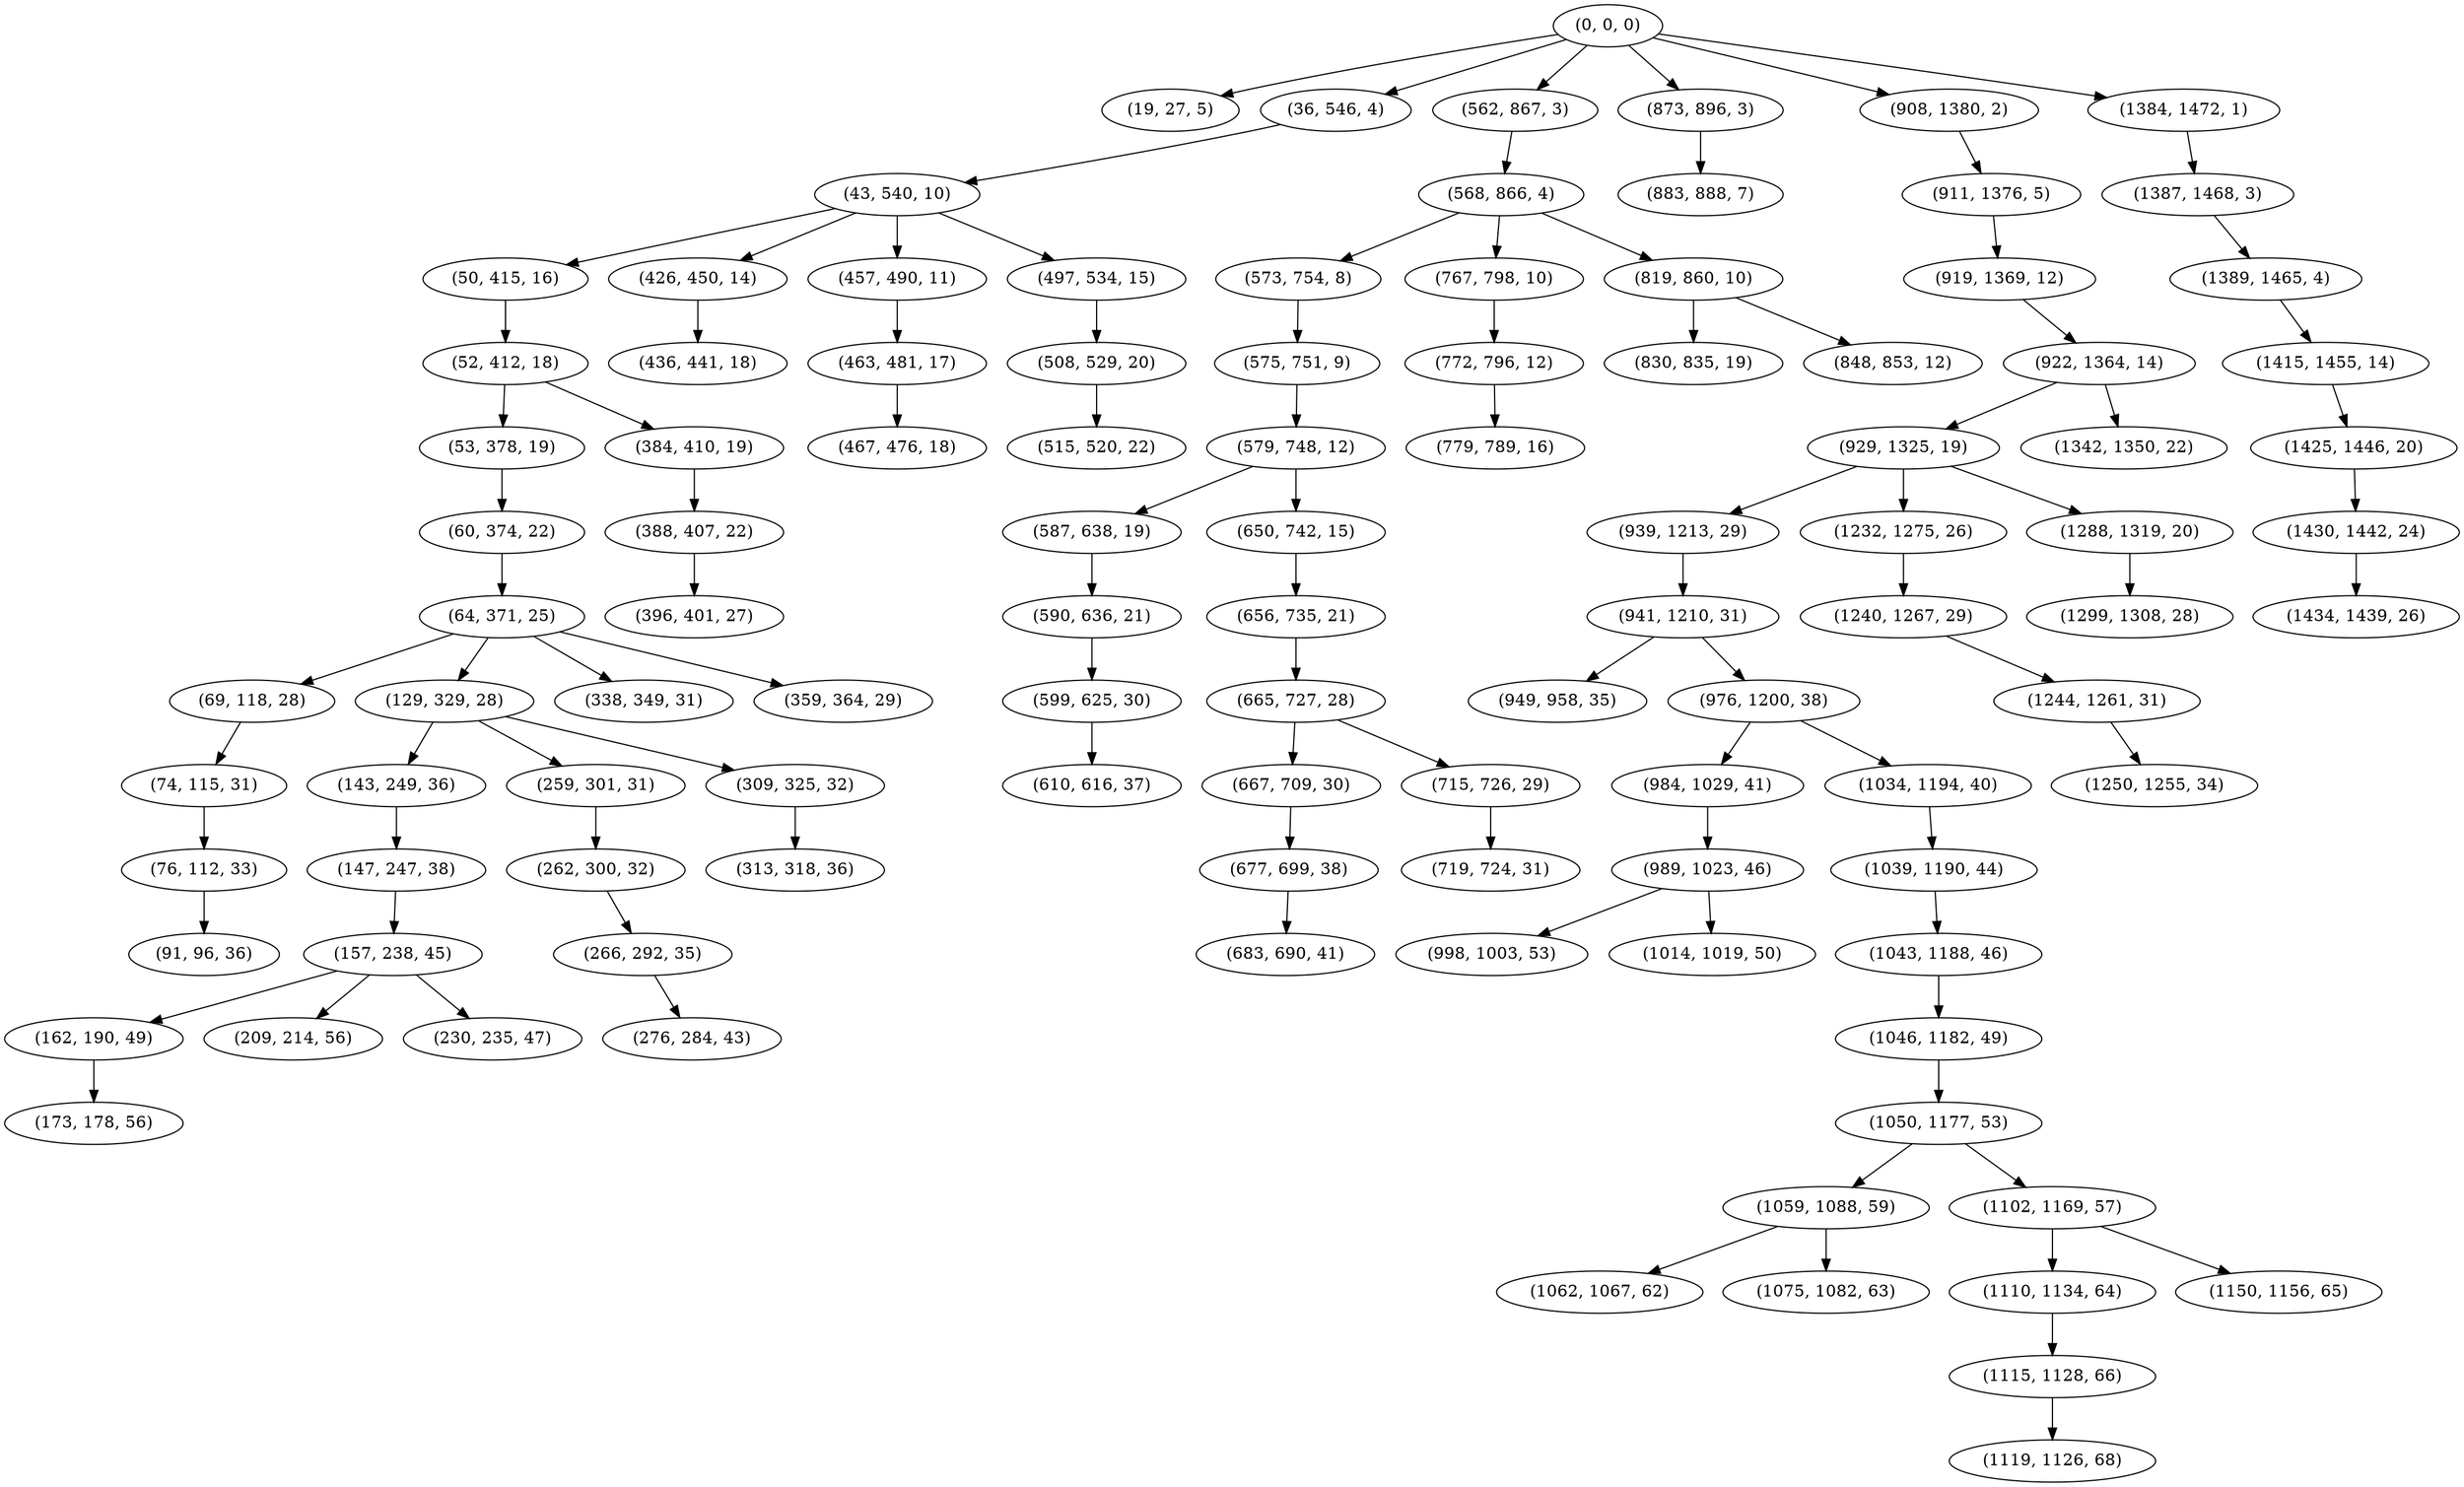 digraph tree {
    "(0, 0, 0)";
    "(19, 27, 5)";
    "(36, 546, 4)";
    "(43, 540, 10)";
    "(50, 415, 16)";
    "(52, 412, 18)";
    "(53, 378, 19)";
    "(60, 374, 22)";
    "(64, 371, 25)";
    "(69, 118, 28)";
    "(74, 115, 31)";
    "(76, 112, 33)";
    "(91, 96, 36)";
    "(129, 329, 28)";
    "(143, 249, 36)";
    "(147, 247, 38)";
    "(157, 238, 45)";
    "(162, 190, 49)";
    "(173, 178, 56)";
    "(209, 214, 56)";
    "(230, 235, 47)";
    "(259, 301, 31)";
    "(262, 300, 32)";
    "(266, 292, 35)";
    "(276, 284, 43)";
    "(309, 325, 32)";
    "(313, 318, 36)";
    "(338, 349, 31)";
    "(359, 364, 29)";
    "(384, 410, 19)";
    "(388, 407, 22)";
    "(396, 401, 27)";
    "(426, 450, 14)";
    "(436, 441, 18)";
    "(457, 490, 11)";
    "(463, 481, 17)";
    "(467, 476, 18)";
    "(497, 534, 15)";
    "(508, 529, 20)";
    "(515, 520, 22)";
    "(562, 867, 3)";
    "(568, 866, 4)";
    "(573, 754, 8)";
    "(575, 751, 9)";
    "(579, 748, 12)";
    "(587, 638, 19)";
    "(590, 636, 21)";
    "(599, 625, 30)";
    "(610, 616, 37)";
    "(650, 742, 15)";
    "(656, 735, 21)";
    "(665, 727, 28)";
    "(667, 709, 30)";
    "(677, 699, 38)";
    "(683, 690, 41)";
    "(715, 726, 29)";
    "(719, 724, 31)";
    "(767, 798, 10)";
    "(772, 796, 12)";
    "(779, 789, 16)";
    "(819, 860, 10)";
    "(830, 835, 19)";
    "(848, 853, 12)";
    "(873, 896, 3)";
    "(883, 888, 7)";
    "(908, 1380, 2)";
    "(911, 1376, 5)";
    "(919, 1369, 12)";
    "(922, 1364, 14)";
    "(929, 1325, 19)";
    "(939, 1213, 29)";
    "(941, 1210, 31)";
    "(949, 958, 35)";
    "(976, 1200, 38)";
    "(984, 1029, 41)";
    "(989, 1023, 46)";
    "(998, 1003, 53)";
    "(1014, 1019, 50)";
    "(1034, 1194, 40)";
    "(1039, 1190, 44)";
    "(1043, 1188, 46)";
    "(1046, 1182, 49)";
    "(1050, 1177, 53)";
    "(1059, 1088, 59)";
    "(1062, 1067, 62)";
    "(1075, 1082, 63)";
    "(1102, 1169, 57)";
    "(1110, 1134, 64)";
    "(1115, 1128, 66)";
    "(1119, 1126, 68)";
    "(1150, 1156, 65)";
    "(1232, 1275, 26)";
    "(1240, 1267, 29)";
    "(1244, 1261, 31)";
    "(1250, 1255, 34)";
    "(1288, 1319, 20)";
    "(1299, 1308, 28)";
    "(1342, 1350, 22)";
    "(1384, 1472, 1)";
    "(1387, 1468, 3)";
    "(1389, 1465, 4)";
    "(1415, 1455, 14)";
    "(1425, 1446, 20)";
    "(1430, 1442, 24)";
    "(1434, 1439, 26)";
    "(0, 0, 0)" -> "(19, 27, 5)";
    "(0, 0, 0)" -> "(36, 546, 4)";
    "(0, 0, 0)" -> "(562, 867, 3)";
    "(0, 0, 0)" -> "(873, 896, 3)";
    "(0, 0, 0)" -> "(908, 1380, 2)";
    "(0, 0, 0)" -> "(1384, 1472, 1)";
    "(36, 546, 4)" -> "(43, 540, 10)";
    "(43, 540, 10)" -> "(50, 415, 16)";
    "(43, 540, 10)" -> "(426, 450, 14)";
    "(43, 540, 10)" -> "(457, 490, 11)";
    "(43, 540, 10)" -> "(497, 534, 15)";
    "(50, 415, 16)" -> "(52, 412, 18)";
    "(52, 412, 18)" -> "(53, 378, 19)";
    "(52, 412, 18)" -> "(384, 410, 19)";
    "(53, 378, 19)" -> "(60, 374, 22)";
    "(60, 374, 22)" -> "(64, 371, 25)";
    "(64, 371, 25)" -> "(69, 118, 28)";
    "(64, 371, 25)" -> "(129, 329, 28)";
    "(64, 371, 25)" -> "(338, 349, 31)";
    "(64, 371, 25)" -> "(359, 364, 29)";
    "(69, 118, 28)" -> "(74, 115, 31)";
    "(74, 115, 31)" -> "(76, 112, 33)";
    "(76, 112, 33)" -> "(91, 96, 36)";
    "(129, 329, 28)" -> "(143, 249, 36)";
    "(129, 329, 28)" -> "(259, 301, 31)";
    "(129, 329, 28)" -> "(309, 325, 32)";
    "(143, 249, 36)" -> "(147, 247, 38)";
    "(147, 247, 38)" -> "(157, 238, 45)";
    "(157, 238, 45)" -> "(162, 190, 49)";
    "(157, 238, 45)" -> "(209, 214, 56)";
    "(157, 238, 45)" -> "(230, 235, 47)";
    "(162, 190, 49)" -> "(173, 178, 56)";
    "(259, 301, 31)" -> "(262, 300, 32)";
    "(262, 300, 32)" -> "(266, 292, 35)";
    "(266, 292, 35)" -> "(276, 284, 43)";
    "(309, 325, 32)" -> "(313, 318, 36)";
    "(384, 410, 19)" -> "(388, 407, 22)";
    "(388, 407, 22)" -> "(396, 401, 27)";
    "(426, 450, 14)" -> "(436, 441, 18)";
    "(457, 490, 11)" -> "(463, 481, 17)";
    "(463, 481, 17)" -> "(467, 476, 18)";
    "(497, 534, 15)" -> "(508, 529, 20)";
    "(508, 529, 20)" -> "(515, 520, 22)";
    "(562, 867, 3)" -> "(568, 866, 4)";
    "(568, 866, 4)" -> "(573, 754, 8)";
    "(568, 866, 4)" -> "(767, 798, 10)";
    "(568, 866, 4)" -> "(819, 860, 10)";
    "(573, 754, 8)" -> "(575, 751, 9)";
    "(575, 751, 9)" -> "(579, 748, 12)";
    "(579, 748, 12)" -> "(587, 638, 19)";
    "(579, 748, 12)" -> "(650, 742, 15)";
    "(587, 638, 19)" -> "(590, 636, 21)";
    "(590, 636, 21)" -> "(599, 625, 30)";
    "(599, 625, 30)" -> "(610, 616, 37)";
    "(650, 742, 15)" -> "(656, 735, 21)";
    "(656, 735, 21)" -> "(665, 727, 28)";
    "(665, 727, 28)" -> "(667, 709, 30)";
    "(665, 727, 28)" -> "(715, 726, 29)";
    "(667, 709, 30)" -> "(677, 699, 38)";
    "(677, 699, 38)" -> "(683, 690, 41)";
    "(715, 726, 29)" -> "(719, 724, 31)";
    "(767, 798, 10)" -> "(772, 796, 12)";
    "(772, 796, 12)" -> "(779, 789, 16)";
    "(819, 860, 10)" -> "(830, 835, 19)";
    "(819, 860, 10)" -> "(848, 853, 12)";
    "(873, 896, 3)" -> "(883, 888, 7)";
    "(908, 1380, 2)" -> "(911, 1376, 5)";
    "(911, 1376, 5)" -> "(919, 1369, 12)";
    "(919, 1369, 12)" -> "(922, 1364, 14)";
    "(922, 1364, 14)" -> "(929, 1325, 19)";
    "(922, 1364, 14)" -> "(1342, 1350, 22)";
    "(929, 1325, 19)" -> "(939, 1213, 29)";
    "(929, 1325, 19)" -> "(1232, 1275, 26)";
    "(929, 1325, 19)" -> "(1288, 1319, 20)";
    "(939, 1213, 29)" -> "(941, 1210, 31)";
    "(941, 1210, 31)" -> "(949, 958, 35)";
    "(941, 1210, 31)" -> "(976, 1200, 38)";
    "(976, 1200, 38)" -> "(984, 1029, 41)";
    "(976, 1200, 38)" -> "(1034, 1194, 40)";
    "(984, 1029, 41)" -> "(989, 1023, 46)";
    "(989, 1023, 46)" -> "(998, 1003, 53)";
    "(989, 1023, 46)" -> "(1014, 1019, 50)";
    "(1034, 1194, 40)" -> "(1039, 1190, 44)";
    "(1039, 1190, 44)" -> "(1043, 1188, 46)";
    "(1043, 1188, 46)" -> "(1046, 1182, 49)";
    "(1046, 1182, 49)" -> "(1050, 1177, 53)";
    "(1050, 1177, 53)" -> "(1059, 1088, 59)";
    "(1050, 1177, 53)" -> "(1102, 1169, 57)";
    "(1059, 1088, 59)" -> "(1062, 1067, 62)";
    "(1059, 1088, 59)" -> "(1075, 1082, 63)";
    "(1102, 1169, 57)" -> "(1110, 1134, 64)";
    "(1102, 1169, 57)" -> "(1150, 1156, 65)";
    "(1110, 1134, 64)" -> "(1115, 1128, 66)";
    "(1115, 1128, 66)" -> "(1119, 1126, 68)";
    "(1232, 1275, 26)" -> "(1240, 1267, 29)";
    "(1240, 1267, 29)" -> "(1244, 1261, 31)";
    "(1244, 1261, 31)" -> "(1250, 1255, 34)";
    "(1288, 1319, 20)" -> "(1299, 1308, 28)";
    "(1384, 1472, 1)" -> "(1387, 1468, 3)";
    "(1387, 1468, 3)" -> "(1389, 1465, 4)";
    "(1389, 1465, 4)" -> "(1415, 1455, 14)";
    "(1415, 1455, 14)" -> "(1425, 1446, 20)";
    "(1425, 1446, 20)" -> "(1430, 1442, 24)";
    "(1430, 1442, 24)" -> "(1434, 1439, 26)";
}
